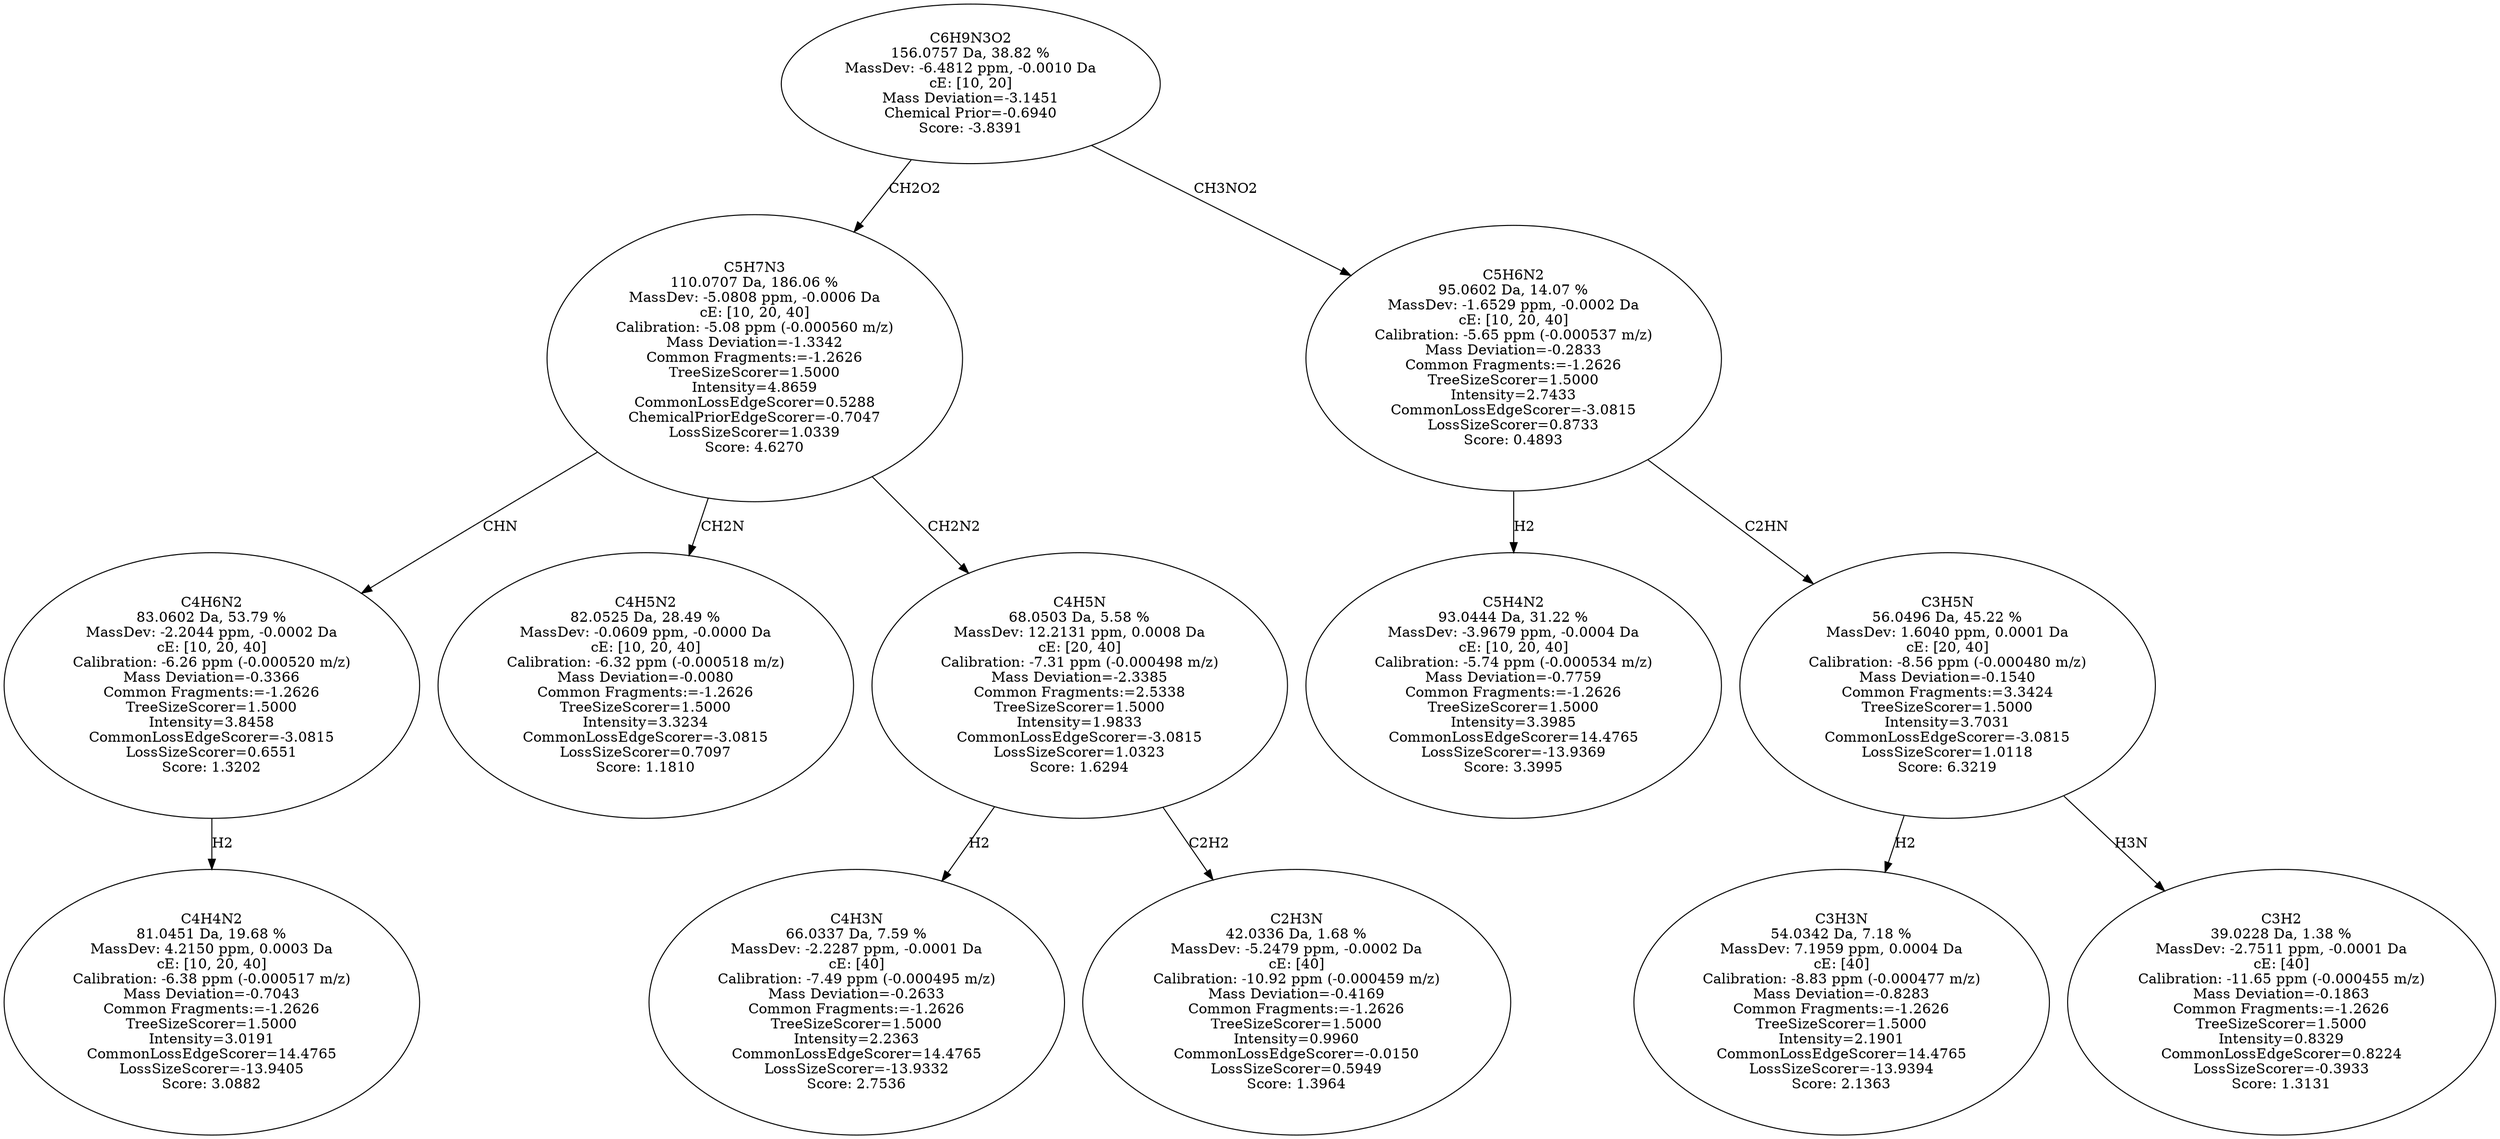 strict digraph {
v1 [label="C4H4N2\n81.0451 Da, 19.68 %\nMassDev: 4.2150 ppm, 0.0003 Da\ncE: [10, 20, 40]\nCalibration: -6.38 ppm (-0.000517 m/z)\nMass Deviation=-0.7043\nCommon Fragments:=-1.2626\nTreeSizeScorer=1.5000\nIntensity=3.0191\nCommonLossEdgeScorer=14.4765\nLossSizeScorer=-13.9405\nScore: 3.0882"];
v2 [label="C4H6N2\n83.0602 Da, 53.79 %\nMassDev: -2.2044 ppm, -0.0002 Da\ncE: [10, 20, 40]\nCalibration: -6.26 ppm (-0.000520 m/z)\nMass Deviation=-0.3366\nCommon Fragments:=-1.2626\nTreeSizeScorer=1.5000\nIntensity=3.8458\nCommonLossEdgeScorer=-3.0815\nLossSizeScorer=0.6551\nScore: 1.3202"];
v3 [label="C4H5N2\n82.0525 Da, 28.49 %\nMassDev: -0.0609 ppm, -0.0000 Da\ncE: [10, 20, 40]\nCalibration: -6.32 ppm (-0.000518 m/z)\nMass Deviation=-0.0080\nCommon Fragments:=-1.2626\nTreeSizeScorer=1.5000\nIntensity=3.3234\nCommonLossEdgeScorer=-3.0815\nLossSizeScorer=0.7097\nScore: 1.1810"];
v4 [label="C4H3N\n66.0337 Da, 7.59 %\nMassDev: -2.2287 ppm, -0.0001 Da\ncE: [40]\nCalibration: -7.49 ppm (-0.000495 m/z)\nMass Deviation=-0.2633\nCommon Fragments:=-1.2626\nTreeSizeScorer=1.5000\nIntensity=2.2363\nCommonLossEdgeScorer=14.4765\nLossSizeScorer=-13.9332\nScore: 2.7536"];
v5 [label="C2H3N\n42.0336 Da, 1.68 %\nMassDev: -5.2479 ppm, -0.0002 Da\ncE: [40]\nCalibration: -10.92 ppm (-0.000459 m/z)\nMass Deviation=-0.4169\nCommon Fragments:=-1.2626\nTreeSizeScorer=1.5000\nIntensity=0.9960\nCommonLossEdgeScorer=-0.0150\nLossSizeScorer=0.5949\nScore: 1.3964"];
v6 [label="C4H5N\n68.0503 Da, 5.58 %\nMassDev: 12.2131 ppm, 0.0008 Da\ncE: [20, 40]\nCalibration: -7.31 ppm (-0.000498 m/z)\nMass Deviation=-2.3385\nCommon Fragments:=2.5338\nTreeSizeScorer=1.5000\nIntensity=1.9833\nCommonLossEdgeScorer=-3.0815\nLossSizeScorer=1.0323\nScore: 1.6294"];
v7 [label="C5H7N3\n110.0707 Da, 186.06 %\nMassDev: -5.0808 ppm, -0.0006 Da\ncE: [10, 20, 40]\nCalibration: -5.08 ppm (-0.000560 m/z)\nMass Deviation=-1.3342\nCommon Fragments:=-1.2626\nTreeSizeScorer=1.5000\nIntensity=4.8659\nCommonLossEdgeScorer=0.5288\nChemicalPriorEdgeScorer=-0.7047\nLossSizeScorer=1.0339\nScore: 4.6270"];
v8 [label="C5H4N2\n93.0444 Da, 31.22 %\nMassDev: -3.9679 ppm, -0.0004 Da\ncE: [10, 20, 40]\nCalibration: -5.74 ppm (-0.000534 m/z)\nMass Deviation=-0.7759\nCommon Fragments:=-1.2626\nTreeSizeScorer=1.5000\nIntensity=3.3985\nCommonLossEdgeScorer=14.4765\nLossSizeScorer=-13.9369\nScore: 3.3995"];
v9 [label="C3H3N\n54.0342 Da, 7.18 %\nMassDev: 7.1959 ppm, 0.0004 Da\ncE: [40]\nCalibration: -8.83 ppm (-0.000477 m/z)\nMass Deviation=-0.8283\nCommon Fragments:=-1.2626\nTreeSizeScorer=1.5000\nIntensity=2.1901\nCommonLossEdgeScorer=14.4765\nLossSizeScorer=-13.9394\nScore: 2.1363"];
v10 [label="C3H2\n39.0228 Da, 1.38 %\nMassDev: -2.7511 ppm, -0.0001 Da\ncE: [40]\nCalibration: -11.65 ppm (-0.000455 m/z)\nMass Deviation=-0.1863\nCommon Fragments:=-1.2626\nTreeSizeScorer=1.5000\nIntensity=0.8329\nCommonLossEdgeScorer=0.8224\nLossSizeScorer=-0.3933\nScore: 1.3131"];
v11 [label="C3H5N\n56.0496 Da, 45.22 %\nMassDev: 1.6040 ppm, 0.0001 Da\ncE: [20, 40]\nCalibration: -8.56 ppm (-0.000480 m/z)\nMass Deviation=-0.1540\nCommon Fragments:=3.3424\nTreeSizeScorer=1.5000\nIntensity=3.7031\nCommonLossEdgeScorer=-3.0815\nLossSizeScorer=1.0118\nScore: 6.3219"];
v12 [label="C5H6N2\n95.0602 Da, 14.07 %\nMassDev: -1.6529 ppm, -0.0002 Da\ncE: [10, 20, 40]\nCalibration: -5.65 ppm (-0.000537 m/z)\nMass Deviation=-0.2833\nCommon Fragments:=-1.2626\nTreeSizeScorer=1.5000\nIntensity=2.7433\nCommonLossEdgeScorer=-3.0815\nLossSizeScorer=0.8733\nScore: 0.4893"];
v13 [label="C6H9N3O2\n156.0757 Da, 38.82 %\nMassDev: -6.4812 ppm, -0.0010 Da\ncE: [10, 20]\nMass Deviation=-3.1451\nChemical Prior=-0.6940\nScore: -3.8391"];
v2 -> v1 [label="H2"];
v7 -> v2 [label="CHN"];
v7 -> v3 [label="CH2N"];
v6 -> v4 [label="H2"];
v6 -> v5 [label="C2H2"];
v7 -> v6 [label="CH2N2"];
v13 -> v7 [label="CH2O2"];
v12 -> v8 [label="H2"];
v11 -> v9 [label="H2"];
v11 -> v10 [label="H3N"];
v12 -> v11 [label="C2HN"];
v13 -> v12 [label="CH3NO2"];
}